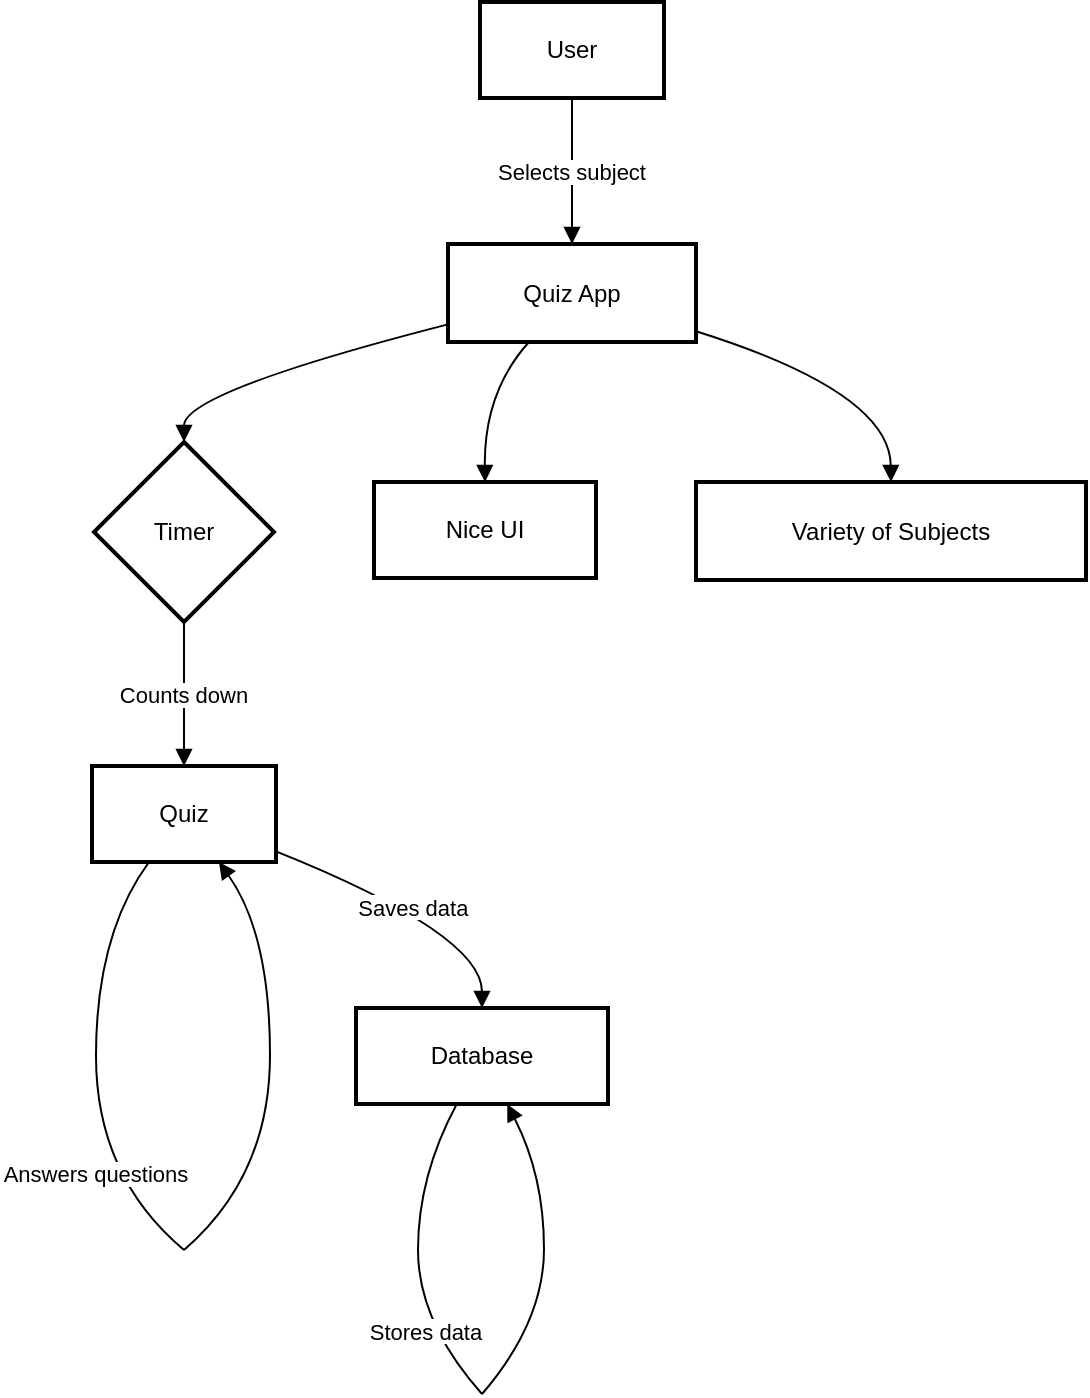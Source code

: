 <mxfile version="24.8.6">
  <diagram name="Page-1" id="ID0gDve0lvjkdkUB4ojh">
    <mxGraphModel>
      <root>
        <mxCell id="0" />
        <mxCell id="1" parent="0" />
        <mxCell id="2" value="User" style="whiteSpace=wrap;strokeWidth=2;" vertex="1" parent="1">
          <mxGeometry x="267" y="8" width="92" height="48" as="geometry" />
        </mxCell>
        <mxCell id="3" value="Quiz App" style="whiteSpace=wrap;strokeWidth=2;" vertex="1" parent="1">
          <mxGeometry x="251" y="129" width="124" height="49" as="geometry" />
        </mxCell>
        <mxCell id="4" value="Timer" style="rhombus;strokeWidth=2;whiteSpace=wrap;" vertex="1" parent="1">
          <mxGeometry x="74" y="228" width="90" height="90" as="geometry" />
        </mxCell>
        <mxCell id="5" value="Quiz" style="whiteSpace=wrap;strokeWidth=2;" vertex="1" parent="1">
          <mxGeometry x="73" y="390" width="92" height="48" as="geometry" />
        </mxCell>
        <mxCell id="6" value="Database" style="whiteSpace=wrap;strokeWidth=2;" vertex="1" parent="1">
          <mxGeometry x="205" y="511" width="126" height="48" as="geometry" />
        </mxCell>
        <mxCell id="7" value="Nice UI" style="whiteSpace=wrap;strokeWidth=2;" vertex="1" parent="1">
          <mxGeometry x="214" y="248" width="111" height="48" as="geometry" />
        </mxCell>
        <mxCell id="8" value="Variety of Subjects" style="whiteSpace=wrap;strokeWidth=2;" vertex="1" parent="1">
          <mxGeometry x="375" y="248" width="195" height="49" as="geometry" />
        </mxCell>
        <mxCell id="9" value="" style="whiteSpace=wrap;strokeWidth=2;" vertex="1" parent="1">
          <mxGeometry x="75" y="535" as="geometry" />
        </mxCell>
        <mxCell id="10" value="" style="whiteSpace=wrap;strokeWidth=2;" vertex="1" parent="1">
          <mxGeometry x="119" y="632" as="geometry" />
        </mxCell>
        <mxCell id="11" value="" style="whiteSpace=wrap;strokeWidth=2;" vertex="1" parent="1">
          <mxGeometry x="236" y="632" as="geometry" />
        </mxCell>
        <mxCell id="12" value="" style="whiteSpace=wrap;strokeWidth=2;" vertex="1" parent="1">
          <mxGeometry x="268" y="704" as="geometry" />
        </mxCell>
        <mxCell id="13" value="Selects subject" style="curved=1;startArrow=none;endArrow=block;exitX=0.5;exitY=1.01;entryX=0.5;entryY=0;" edge="1" parent="1" source="2" target="3">
          <mxGeometry relative="1" as="geometry">
            <Array as="points" />
          </mxGeometry>
        </mxCell>
        <mxCell id="14" value="" style="curved=1;startArrow=none;endArrow=block;exitX=0;exitY=0.82;entryX=0.5;entryY=-0.01;" edge="1" parent="1" source="3" target="4">
          <mxGeometry relative="1" as="geometry">
            <Array as="points">
              <mxPoint x="119" y="203" />
            </Array>
          </mxGeometry>
        </mxCell>
        <mxCell id="15" value="Counts down" style="curved=1;startArrow=none;endArrow=block;exitX=0.5;exitY=0.99;entryX=0.5;entryY=0;" edge="1" parent="1" source="4" target="5">
          <mxGeometry relative="1" as="geometry">
            <Array as="points" />
          </mxGeometry>
        </mxCell>
        <mxCell id="16" value="" style="curved=1;startArrow=none;endArrow=none;exitX=0.31;exitY=1;entryX=Infinity;entryY=-Infinity;" edge="1" parent="1" source="5" target="9">
          <mxGeometry relative="1" as="geometry">
            <Array as="points">
              <mxPoint x="75" y="474" />
            </Array>
          </mxGeometry>
        </mxCell>
        <mxCell id="17" value="Answers questions" style="curved=1;startArrow=none;endArrow=none;exitX=Infinity;exitY=-Infinity;entryX=-Infinity;entryY=-Infinity;" edge="1" parent="1" source="9" target="10">
          <mxGeometry relative="1" as="geometry">
            <Array as="points">
              <mxPoint x="75" y="595" />
            </Array>
          </mxGeometry>
        </mxCell>
        <mxCell id="18" value="" style="curved=1;startArrow=none;endArrow=block;exitX=-Infinity;exitY=-Infinity;entryX=0.69;entryY=1;" edge="1" parent="1" source="10" target="5">
          <mxGeometry relative="1" as="geometry">
            <Array as="points">
              <mxPoint x="162" y="595" />
              <mxPoint x="162" y="474" />
            </Array>
          </mxGeometry>
        </mxCell>
        <mxCell id="19" value="Saves data" style="curved=1;startArrow=none;endArrow=block;exitX=1;exitY=0.89;entryX=0.5;entryY=-0.01;" edge="1" parent="1" source="5" target="6">
          <mxGeometry relative="1" as="geometry">
            <Array as="points">
              <mxPoint x="268" y="474" />
            </Array>
          </mxGeometry>
        </mxCell>
        <mxCell id="20" value="" style="curved=1;startArrow=none;endArrow=none;exitX=0.4;exitY=1;entryX=Infinity;entryY=-Infinity;" edge="1" parent="1" source="6" target="11">
          <mxGeometry relative="1" as="geometry">
            <Array as="points">
              <mxPoint x="236" y="595" />
            </Array>
          </mxGeometry>
        </mxCell>
        <mxCell id="21" value="Stores data" style="curved=1;startArrow=none;endArrow=none;exitX=Infinity;exitY=-Infinity;entryX=-Infinity;entryY=Infinity;" edge="1" parent="1" source="11" target="12">
          <mxGeometry relative="1" as="geometry">
            <Array as="points">
              <mxPoint x="236" y="668" />
            </Array>
          </mxGeometry>
        </mxCell>
        <mxCell id="22" value="" style="curved=1;startArrow=none;endArrow=block;exitX=-Infinity;exitY=Infinity;entryX=0.6;entryY=1;" edge="1" parent="1" source="12" target="6">
          <mxGeometry relative="1" as="geometry">
            <Array as="points">
              <mxPoint x="299" y="668" />
              <mxPoint x="299" y="595" />
            </Array>
          </mxGeometry>
        </mxCell>
        <mxCell id="23" value="" style="curved=1;startArrow=none;endArrow=block;exitX=0.33;exitY=0.99;entryX=0.5;entryY=0.01;" edge="1" parent="1" source="3" target="7">
          <mxGeometry relative="1" as="geometry">
            <Array as="points">
              <mxPoint x="269" y="203" />
            </Array>
          </mxGeometry>
        </mxCell>
        <mxCell id="24" value="" style="curved=1;startArrow=none;endArrow=block;exitX=1;exitY=0.89;entryX=0.5;entryY=0;" edge="1" parent="1" source="3" target="8">
          <mxGeometry relative="1" as="geometry">
            <Array as="points">
              <mxPoint x="472" y="203" />
            </Array>
          </mxGeometry>
        </mxCell>
      </root>
    </mxGraphModel>
  </diagram>
</mxfile>
